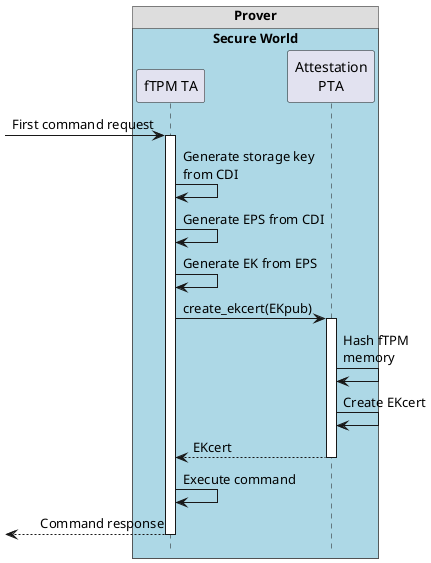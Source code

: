 @startuml tpm initialization
!pragma teoz true
hide footbox

skinparam NoteTextAlignment center

[-> "fTPM TA"++: First command request

"fTPM TA" -> "fTPM TA": Generate storage key\nfrom CDI
"fTPM TA" -> "fTPM TA": Generate EPS from CDI
"fTPM TA" -> "fTPM TA": Generate EK from EPS

"fTPM TA" -> "Attestation\nPTA" ++: create_ekcert(EKpub)

"Attestation\nPTA" -> "Attestation\nPTA": Hash fTPM\nmemory
"Attestation\nPTA" -> "Attestation\nPTA": Create EKcert
"fTPM TA" <-- "Attestation\nPTA" --: EKcert

"fTPM TA" -> "fTPM TA": Execute command
[<-- "fTPM TA"--: Command response

box "Prover"
    box "Secure World" #LightBlue
    participant "fTPM TA"
    participant "Attestation\nPTA"
    end box
end box

@enduml
